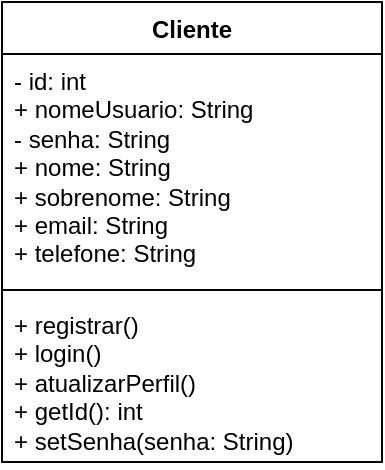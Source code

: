 <mxfile version="21.7.5" type="github">
  <diagram name="Page-1" id="e7e014a7-5840-1c2e-5031-d8a46d1fe8dd">
    <mxGraphModel dx="796" dy="433" grid="1" gridSize="10" guides="1" tooltips="1" connect="1" arrows="1" fold="1" page="1" pageScale="1" pageWidth="1169" pageHeight="826" background="none" math="0" shadow="0">
      <root>
        <object label="" id="0">
          <mxCell />
        </object>
        <mxCell id="1" parent="0" />
        <mxCell id="DyhO0hjf9G11I1QqjPt--45" value="Cliente                 " style="swimlane;fontStyle=1;align=center;verticalAlign=top;childLayout=stackLayout;horizontal=1;startSize=26;horizontalStack=0;resizeParent=1;resizeParentMax=0;resizeLast=0;collapsible=1;marginBottom=0;whiteSpace=wrap;html=1;" vertex="1" parent="1">
          <mxGeometry x="180" y="200" width="190" height="230" as="geometry" />
        </mxCell>
        <mxCell id="DyhO0hjf9G11I1QqjPt--46" value="- id: int&lt;br&gt;+ nomeUsuario: String&lt;br style=&quot;border-color: var(--border-color); padding: 0px; margin: 0px;&quot;&gt;- senha: String&lt;br style=&quot;border-color: var(--border-color); padding: 0px; margin: 0px;&quot;&gt;+ nome: String&lt;br&gt;+ sobrenome: String&lt;br style=&quot;border-color: var(--border-color); padding: 0px; margin: 0px;&quot;&gt;+ email: String&lt;br style=&quot;border-color: var(--border-color); padding: 0px; margin: 0px;&quot;&gt;+ telefone: String" style="text;strokeColor=none;fillColor=none;align=left;verticalAlign=top;spacingLeft=4;spacingRight=4;overflow=hidden;rotatable=0;points=[[0,0.5],[1,0.5]];portConstraint=eastwest;whiteSpace=wrap;html=1;" vertex="1" parent="DyhO0hjf9G11I1QqjPt--45">
          <mxGeometry y="26" width="190" height="114" as="geometry" />
        </mxCell>
        <mxCell id="DyhO0hjf9G11I1QqjPt--47" value="" style="line;strokeWidth=1;fillColor=none;align=left;verticalAlign=middle;spacingTop=-1;spacingLeft=3;spacingRight=3;rotatable=0;labelPosition=right;points=[];portConstraint=eastwest;strokeColor=inherit;" vertex="1" parent="DyhO0hjf9G11I1QqjPt--45">
          <mxGeometry y="140" width="190" height="8" as="geometry" />
        </mxCell>
        <mxCell id="DyhO0hjf9G11I1QqjPt--48" value="+ registrar()&amp;nbsp; &amp;nbsp; &amp;nbsp; &amp;nbsp; &amp;nbsp; &amp;nbsp; &amp;nbsp; &amp;nbsp; &amp;nbsp;&amp;nbsp;&lt;br style=&quot;border-color: var(--border-color); padding: 0px; margin: 0px;&quot;&gt;+ login()&amp;nbsp; &amp;nbsp; &amp;nbsp; &amp;nbsp; &amp;nbsp; &amp;nbsp; &amp;nbsp; &amp;nbsp; &amp;nbsp; &amp;nbsp; &amp;nbsp;&amp;nbsp;&lt;br style=&quot;border-color: var(--border-color); padding: 0px; margin: 0px;&quot;&gt;+ atualizarPerfil()&amp;nbsp; &amp;nbsp; &amp;nbsp;&amp;nbsp;&lt;br style=&quot;border-color: var(--border-color); padding: 0px; margin: 0px;&quot;&gt;+ getId(): int&amp;nbsp; &amp;nbsp; &amp;nbsp; &amp;nbsp; &amp;nbsp;&amp;nbsp;&lt;br style=&quot;border-color: var(--border-color); padding: 0px; margin: 0px;&quot;&gt;+ setSenha(senha: String)" style="text;strokeColor=none;fillColor=none;align=left;verticalAlign=top;spacingLeft=4;spacingRight=4;overflow=hidden;rotatable=0;points=[[0,0.5],[1,0.5]];portConstraint=eastwest;whiteSpace=wrap;html=1;" vertex="1" parent="DyhO0hjf9G11I1QqjPt--45">
          <mxGeometry y="148" width="190" height="82" as="geometry" />
        </mxCell>
      </root>
    </mxGraphModel>
  </diagram>
</mxfile>
